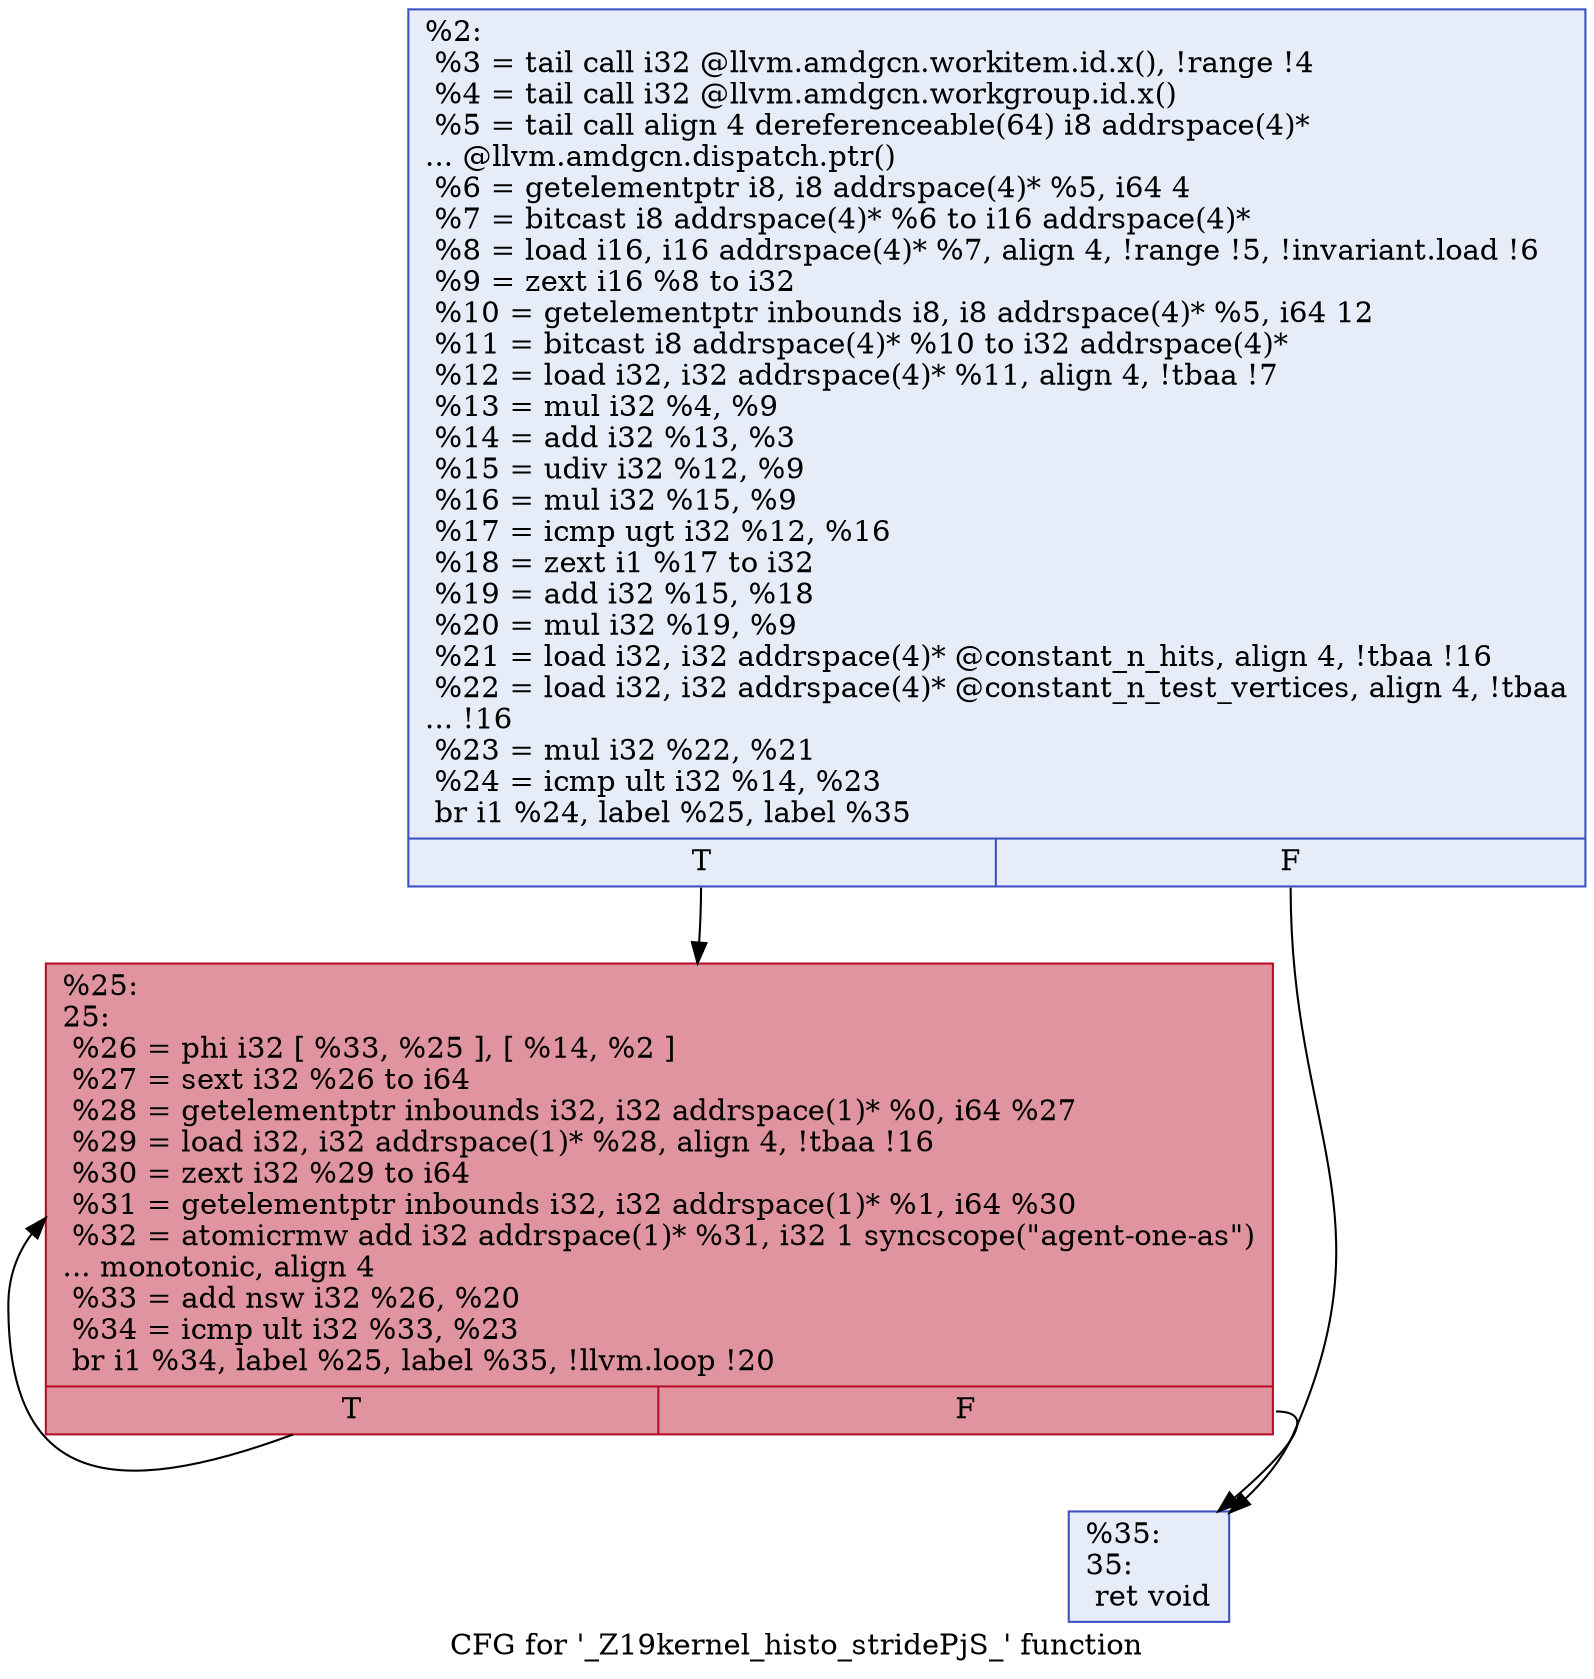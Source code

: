 digraph "CFG for '_Z19kernel_histo_stridePjS_' function" {
	label="CFG for '_Z19kernel_histo_stridePjS_' function";

	Node0x5ce8390 [shape=record,color="#3d50c3ff", style=filled, fillcolor="#c7d7f070",label="{%2:\l  %3 = tail call i32 @llvm.amdgcn.workitem.id.x(), !range !4\l  %4 = tail call i32 @llvm.amdgcn.workgroup.id.x()\l  %5 = tail call align 4 dereferenceable(64) i8 addrspace(4)*\l... @llvm.amdgcn.dispatch.ptr()\l  %6 = getelementptr i8, i8 addrspace(4)* %5, i64 4\l  %7 = bitcast i8 addrspace(4)* %6 to i16 addrspace(4)*\l  %8 = load i16, i16 addrspace(4)* %7, align 4, !range !5, !invariant.load !6\l  %9 = zext i16 %8 to i32\l  %10 = getelementptr inbounds i8, i8 addrspace(4)* %5, i64 12\l  %11 = bitcast i8 addrspace(4)* %10 to i32 addrspace(4)*\l  %12 = load i32, i32 addrspace(4)* %11, align 4, !tbaa !7\l  %13 = mul i32 %4, %9\l  %14 = add i32 %13, %3\l  %15 = udiv i32 %12, %9\l  %16 = mul i32 %15, %9\l  %17 = icmp ugt i32 %12, %16\l  %18 = zext i1 %17 to i32\l  %19 = add i32 %15, %18\l  %20 = mul i32 %19, %9\l  %21 = load i32, i32 addrspace(4)* @constant_n_hits, align 4, !tbaa !16\l  %22 = load i32, i32 addrspace(4)* @constant_n_test_vertices, align 4, !tbaa\l... !16\l  %23 = mul i32 %22, %21\l  %24 = icmp ult i32 %14, %23\l  br i1 %24, label %25, label %35\l|{<s0>T|<s1>F}}"];
	Node0x5ce8390:s0 -> Node0x5ce9330;
	Node0x5ce8390:s1 -> Node0x5ceacf0;
	Node0x5ce9330 [shape=record,color="#b70d28ff", style=filled, fillcolor="#b70d2870",label="{%25:\l25:                                               \l  %26 = phi i32 [ %33, %25 ], [ %14, %2 ]\l  %27 = sext i32 %26 to i64\l  %28 = getelementptr inbounds i32, i32 addrspace(1)* %0, i64 %27\l  %29 = load i32, i32 addrspace(1)* %28, align 4, !tbaa !16\l  %30 = zext i32 %29 to i64\l  %31 = getelementptr inbounds i32, i32 addrspace(1)* %1, i64 %30\l  %32 = atomicrmw add i32 addrspace(1)* %31, i32 1 syncscope(\"agent-one-as\")\l... monotonic, align 4\l  %33 = add nsw i32 %26, %20\l  %34 = icmp ult i32 %33, %23\l  br i1 %34, label %25, label %35, !llvm.loop !20\l|{<s0>T|<s1>F}}"];
	Node0x5ce9330:s0 -> Node0x5ce9330;
	Node0x5ce9330:s1 -> Node0x5ceacf0;
	Node0x5ceacf0 [shape=record,color="#3d50c3ff", style=filled, fillcolor="#c7d7f070",label="{%35:\l35:                                               \l  ret void\l}"];
}
